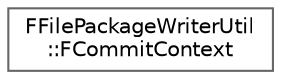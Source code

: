 digraph "Graphical Class Hierarchy"
{
 // INTERACTIVE_SVG=YES
 // LATEX_PDF_SIZE
  bgcolor="transparent";
  edge [fontname=Helvetica,fontsize=10,labelfontname=Helvetica,labelfontsize=10];
  node [fontname=Helvetica,fontsize=10,shape=box,height=0.2,width=0.4];
  rankdir="LR";
  Node0 [id="Node000000",label="FFilePackageWriterUtil\l::FCommitContext",height=0.2,width=0.4,color="grey40", fillcolor="white", style="filled",URL="$da/d91/structFFilePackageWriterUtil_1_1FCommitContext.html",tooltip="Stack data for the helper functions of CommitPackageInternal."];
}
